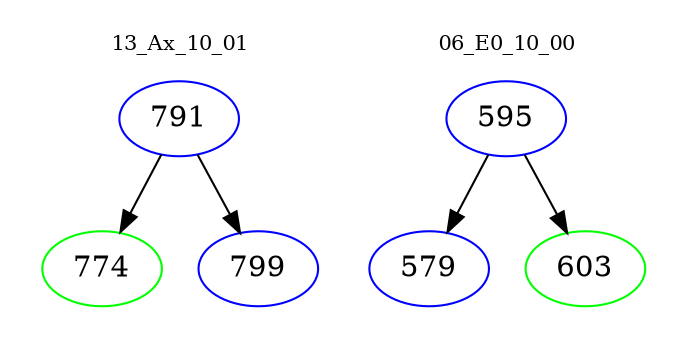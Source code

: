 digraph{
subgraph cluster_0 {
color = white
label = "13_Ax_10_01";
fontsize=10;
T0_791 [label="791", color="blue"]
T0_791 -> T0_774 [color="black"]
T0_774 [label="774", color="green"]
T0_791 -> T0_799 [color="black"]
T0_799 [label="799", color="blue"]
}
subgraph cluster_1 {
color = white
label = "06_E0_10_00";
fontsize=10;
T1_595 [label="595", color="blue"]
T1_595 -> T1_579 [color="black"]
T1_579 [label="579", color="blue"]
T1_595 -> T1_603 [color="black"]
T1_603 [label="603", color="green"]
}
}

